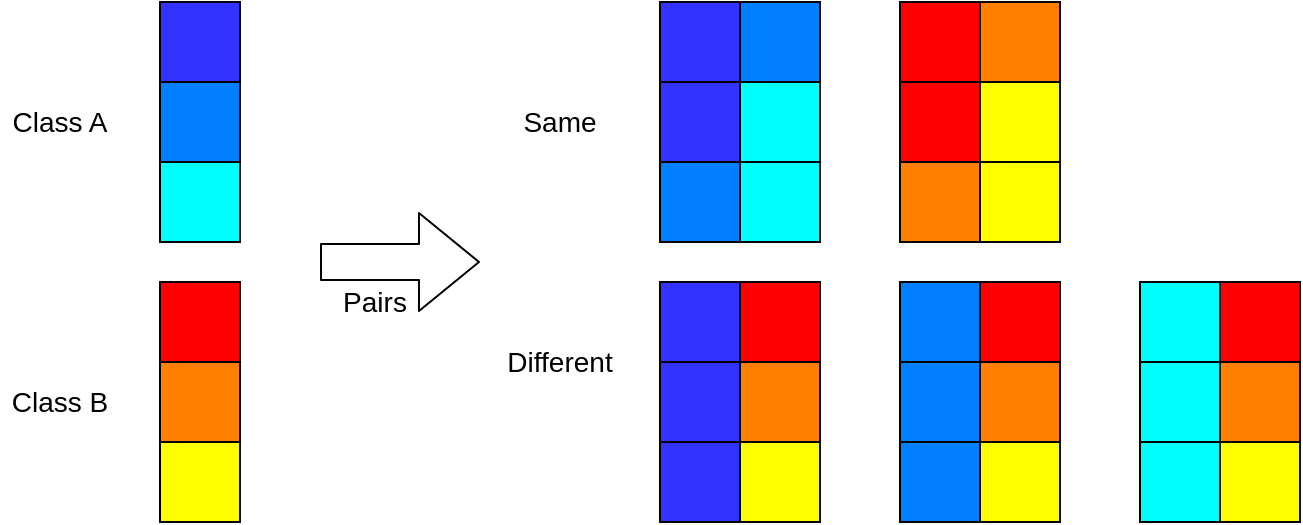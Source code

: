 <mxfile version="13.5.9" type="device"><diagram id="T1G_6zZRHLYbz5ivEjZ-" name="Page-1"><mxGraphModel dx="1445" dy="1032" grid="1" gridSize="10" guides="1" tooltips="1" connect="1" arrows="1" fold="1" page="1" pageScale="1" pageWidth="850" pageHeight="1100" math="0" shadow="0"><root><mxCell id="0"/><mxCell id="1" parent="0"/><mxCell id="Yc5NH79-Bze5VWCvx-ZF-1" value="" style="rounded=0;whiteSpace=wrap;html=1;fillColor=#3333FF;" vertex="1" parent="1"><mxGeometry x="120" y="100" width="40" height="40" as="geometry"/></mxCell><mxCell id="Yc5NH79-Bze5VWCvx-ZF-2" value="" style="rounded=0;whiteSpace=wrap;html=1;fillColor=#007FFF;" vertex="1" parent="1"><mxGeometry x="120" y="140" width="40" height="40" as="geometry"/></mxCell><mxCell id="Yc5NH79-Bze5VWCvx-ZF-3" value="" style="rounded=0;whiteSpace=wrap;html=1;fillColor=#00FFFF;" vertex="1" parent="1"><mxGeometry x="120" y="180" width="40" height="40" as="geometry"/></mxCell><mxCell id="Yc5NH79-Bze5VWCvx-ZF-4" value="" style="rounded=0;whiteSpace=wrap;html=1;fillColor=#FF0000;" vertex="1" parent="1"><mxGeometry x="120" y="240" width="40" height="40" as="geometry"/></mxCell><mxCell id="Yc5NH79-Bze5VWCvx-ZF-5" value="" style="rounded=0;whiteSpace=wrap;html=1;fillColor=#FF8000;" vertex="1" parent="1"><mxGeometry x="120" y="280" width="40" height="40" as="geometry"/></mxCell><mxCell id="Yc5NH79-Bze5VWCvx-ZF-6" value="" style="rounded=0;whiteSpace=wrap;html=1;fillColor=#FFFF00;" vertex="1" parent="1"><mxGeometry x="120" y="320" width="40" height="40" as="geometry"/></mxCell><mxCell id="Yc5NH79-Bze5VWCvx-ZF-7" value="&lt;font style=&quot;font-size: 14px&quot;&gt;Pairs&lt;/font&gt;" style="shape=flexArrow;endArrow=classic;html=1;endWidth=30;endSize=9.67;width=18;" edge="1" parent="1"><mxGeometry x="-0.333" y="-20" width="50" height="50" relative="1" as="geometry"><mxPoint x="200" y="230" as="sourcePoint"/><mxPoint x="280" y="230" as="targetPoint"/><mxPoint as="offset"/></mxGeometry></mxCell><mxCell id="Yc5NH79-Bze5VWCvx-ZF-8" value="" style="rounded=0;whiteSpace=wrap;html=1;fillColor=#3333FF;" vertex="1" parent="1"><mxGeometry x="370" y="100" width="40" height="40" as="geometry"/></mxCell><mxCell id="Yc5NH79-Bze5VWCvx-ZF-10" value="" style="rounded=0;whiteSpace=wrap;html=1;fillColor=#3333FF;" vertex="1" parent="1"><mxGeometry x="370" y="140" width="40" height="40" as="geometry"/></mxCell><mxCell id="Yc5NH79-Bze5VWCvx-ZF-11" value="" style="rounded=0;whiteSpace=wrap;html=1;fillColor=#3333FF;" vertex="1" parent="1"><mxGeometry x="370" y="240" width="40" height="40" as="geometry"/></mxCell><mxCell id="Yc5NH79-Bze5VWCvx-ZF-12" value="" style="rounded=0;whiteSpace=wrap;html=1;fillColor=#3333FF;" vertex="1" parent="1"><mxGeometry x="370" y="280" width="40" height="40" as="geometry"/></mxCell><mxCell id="Yc5NH79-Bze5VWCvx-ZF-13" value="" style="rounded=0;whiteSpace=wrap;html=1;fillColor=#3333FF;" vertex="1" parent="1"><mxGeometry x="370" y="320" width="40" height="40" as="geometry"/></mxCell><mxCell id="Yc5NH79-Bze5VWCvx-ZF-14" value="" style="rounded=0;whiteSpace=wrap;html=1;fillColor=#007FFF;" vertex="1" parent="1"><mxGeometry x="410" y="100" width="40" height="40" as="geometry"/></mxCell><mxCell id="Yc5NH79-Bze5VWCvx-ZF-15" value="" style="rounded=0;whiteSpace=wrap;html=1;fillColor=#00FFFF;" vertex="1" parent="1"><mxGeometry x="410" y="140" width="40" height="40" as="geometry"/></mxCell><mxCell id="Yc5NH79-Bze5VWCvx-ZF-16" value="" style="rounded=0;whiteSpace=wrap;html=1;fillColor=#007FFF;" vertex="1" parent="1"><mxGeometry x="370" y="180" width="40" height="40" as="geometry"/></mxCell><mxCell id="Yc5NH79-Bze5VWCvx-ZF-17" value="" style="rounded=0;whiteSpace=wrap;html=1;fillColor=#00FFFF;" vertex="1" parent="1"><mxGeometry x="410" y="180" width="40" height="40" as="geometry"/></mxCell><mxCell id="Yc5NH79-Bze5VWCvx-ZF-18" value="" style="rounded=0;whiteSpace=wrap;html=1;fillColor=#FF0000;" vertex="1" parent="1"><mxGeometry x="490" y="100" width="40" height="40" as="geometry"/></mxCell><mxCell id="Yc5NH79-Bze5VWCvx-ZF-19" value="" style="rounded=0;whiteSpace=wrap;html=1;fillColor=#FF8000;" vertex="1" parent="1"><mxGeometry x="530" y="100" width="40" height="40" as="geometry"/></mxCell><mxCell id="Yc5NH79-Bze5VWCvx-ZF-20" value="" style="rounded=0;whiteSpace=wrap;html=1;fillColor=#FF0000;" vertex="1" parent="1"><mxGeometry x="490" y="140" width="40" height="40" as="geometry"/></mxCell><mxCell id="Yc5NH79-Bze5VWCvx-ZF-21" value="" style="rounded=0;whiteSpace=wrap;html=1;fillColor=#FFFF00;" vertex="1" parent="1"><mxGeometry x="530" y="140" width="40" height="40" as="geometry"/></mxCell><mxCell id="Yc5NH79-Bze5VWCvx-ZF-22" value="" style="rounded=0;whiteSpace=wrap;html=1;fillColor=#FF8000;" vertex="1" parent="1"><mxGeometry x="490" y="180" width="40" height="40" as="geometry"/></mxCell><mxCell id="Yc5NH79-Bze5VWCvx-ZF-23" value="" style="rounded=0;whiteSpace=wrap;html=1;fillColor=#FFFF00;" vertex="1" parent="1"><mxGeometry x="530" y="180" width="40" height="40" as="geometry"/></mxCell><mxCell id="Yc5NH79-Bze5VWCvx-ZF-24" value="" style="rounded=0;whiteSpace=wrap;html=1;fillColor=#FF0000;" vertex="1" parent="1"><mxGeometry x="410" y="240" width="40" height="40" as="geometry"/></mxCell><mxCell id="Yc5NH79-Bze5VWCvx-ZF-25" value="" style="rounded=0;whiteSpace=wrap;html=1;fillColor=#FF8000;" vertex="1" parent="1"><mxGeometry x="410" y="280" width="40" height="40" as="geometry"/></mxCell><mxCell id="Yc5NH79-Bze5VWCvx-ZF-26" value="" style="rounded=0;whiteSpace=wrap;html=1;fillColor=#FFFF00;" vertex="1" parent="1"><mxGeometry x="410" y="320" width="40" height="40" as="geometry"/></mxCell><mxCell id="Yc5NH79-Bze5VWCvx-ZF-27" value="" style="rounded=0;whiteSpace=wrap;html=1;fillColor=#007FFF;" vertex="1" parent="1"><mxGeometry x="490" y="240" width="40" height="40" as="geometry"/></mxCell><mxCell id="Yc5NH79-Bze5VWCvx-ZF-28" value="" style="rounded=0;whiteSpace=wrap;html=1;fillColor=#007FFF;" vertex="1" parent="1"><mxGeometry x="490" y="280" width="40" height="40" as="geometry"/></mxCell><mxCell id="Yc5NH79-Bze5VWCvx-ZF-29" value="" style="rounded=0;whiteSpace=wrap;html=1;fillColor=#007FFF;" vertex="1" parent="1"><mxGeometry x="490" y="320" width="40" height="40" as="geometry"/></mxCell><mxCell id="Yc5NH79-Bze5VWCvx-ZF-30" value="" style="rounded=0;whiteSpace=wrap;html=1;fillColor=#FF0000;" vertex="1" parent="1"><mxGeometry x="530" y="240" width="40" height="40" as="geometry"/></mxCell><mxCell id="Yc5NH79-Bze5VWCvx-ZF-31" value="" style="rounded=0;whiteSpace=wrap;html=1;fillColor=#FF8000;" vertex="1" parent="1"><mxGeometry x="530" y="280" width="40" height="40" as="geometry"/></mxCell><mxCell id="Yc5NH79-Bze5VWCvx-ZF-32" value="" style="rounded=0;whiteSpace=wrap;html=1;fillColor=#FFFF00;" vertex="1" parent="1"><mxGeometry x="530" y="320" width="40" height="40" as="geometry"/></mxCell><mxCell id="Yc5NH79-Bze5VWCvx-ZF-34" value="" style="rounded=0;whiteSpace=wrap;html=1;fillColor=#00FFFF;" vertex="1" parent="1"><mxGeometry x="610" y="240" width="40" height="40" as="geometry"/></mxCell><mxCell id="Yc5NH79-Bze5VWCvx-ZF-35" value="" style="rounded=0;whiteSpace=wrap;html=1;fillColor=#00FFFF;" vertex="1" parent="1"><mxGeometry x="610" y="280" width="40" height="40" as="geometry"/></mxCell><mxCell id="Yc5NH79-Bze5VWCvx-ZF-36" value="" style="rounded=0;whiteSpace=wrap;html=1;fillColor=#00FFFF;" vertex="1" parent="1"><mxGeometry x="610" y="320" width="40" height="40" as="geometry"/></mxCell><mxCell id="Yc5NH79-Bze5VWCvx-ZF-37" value="" style="rounded=0;whiteSpace=wrap;html=1;fillColor=#FF0000;" vertex="1" parent="1"><mxGeometry x="650" y="240" width="40" height="40" as="geometry"/></mxCell><mxCell id="Yc5NH79-Bze5VWCvx-ZF-38" value="" style="rounded=0;whiteSpace=wrap;html=1;fillColor=#FF8000;" vertex="1" parent="1"><mxGeometry x="650" y="280" width="40" height="40" as="geometry"/></mxCell><mxCell id="Yc5NH79-Bze5VWCvx-ZF-39" value="" style="rounded=0;whiteSpace=wrap;html=1;fillColor=#FFFF00;" vertex="1" parent="1"><mxGeometry x="650" y="320" width="40" height="40" as="geometry"/></mxCell><mxCell id="Yc5NH79-Bze5VWCvx-ZF-40" value="&lt;font style=&quot;font-size: 14px&quot;&gt;Same&lt;/font&gt;" style="text;html=1;strokeColor=none;fillColor=none;align=center;verticalAlign=middle;whiteSpace=wrap;rounded=0;" vertex="1" parent="1"><mxGeometry x="300" y="150" width="40" height="20" as="geometry"/></mxCell><mxCell id="Yc5NH79-Bze5VWCvx-ZF-41" value="&lt;font style=&quot;font-size: 14px&quot;&gt;Different&lt;/font&gt;" style="text;html=1;strokeColor=none;fillColor=none;align=center;verticalAlign=middle;whiteSpace=wrap;rounded=0;" vertex="1" parent="1"><mxGeometry x="300" y="270" width="40" height="20" as="geometry"/></mxCell><mxCell id="Yc5NH79-Bze5VWCvx-ZF-42" value="&lt;font style=&quot;font-size: 14px&quot;&gt;Class A&lt;/font&gt;" style="text;html=1;strokeColor=none;fillColor=none;align=center;verticalAlign=middle;whiteSpace=wrap;rounded=0;" vertex="1" parent="1"><mxGeometry x="40" y="150" width="60" height="20" as="geometry"/></mxCell><mxCell id="Yc5NH79-Bze5VWCvx-ZF-43" value="&lt;font style=&quot;font-size: 14px&quot;&gt;Class B&lt;/font&gt;" style="text;html=1;strokeColor=none;fillColor=none;align=center;verticalAlign=middle;whiteSpace=wrap;rounded=0;" vertex="1" parent="1"><mxGeometry x="40" y="290" width="60" height="20" as="geometry"/></mxCell></root></mxGraphModel></diagram></mxfile>